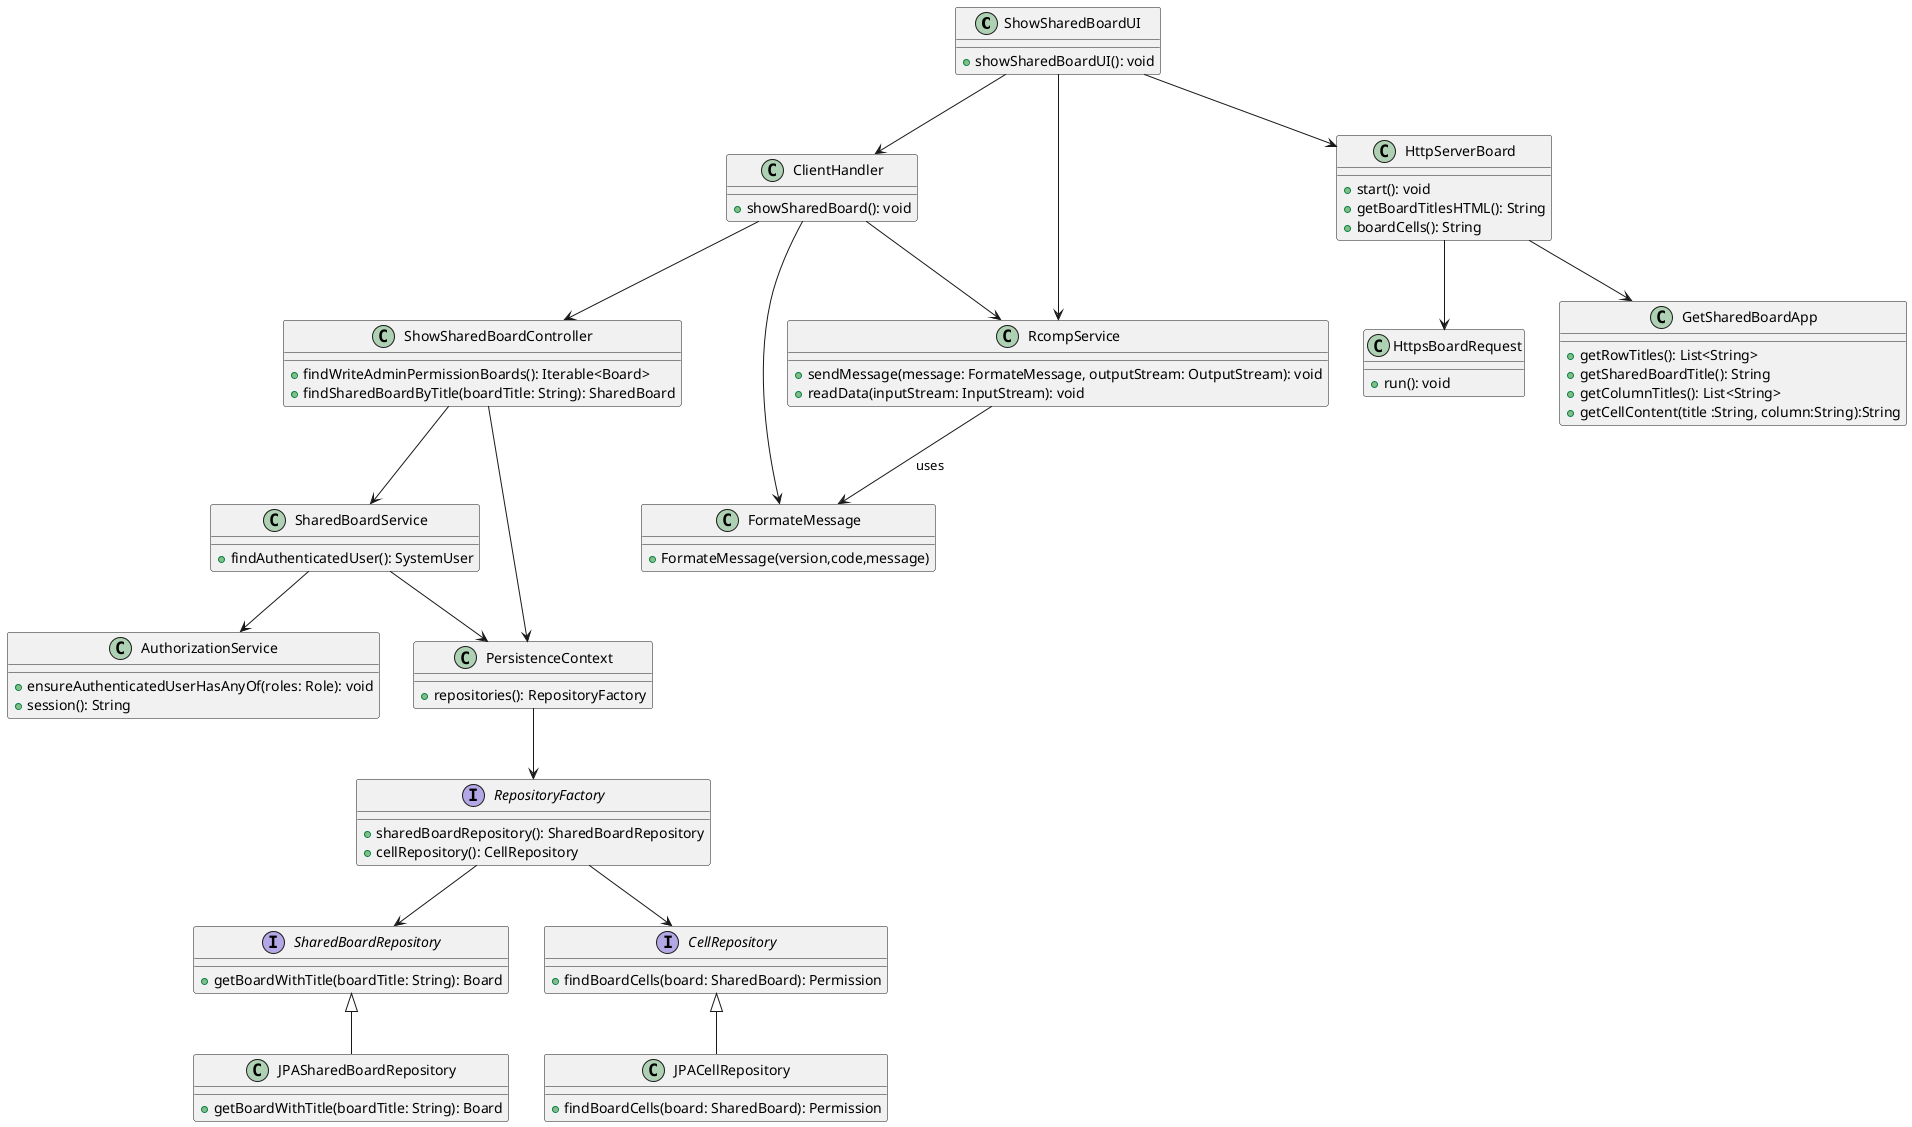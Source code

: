 @startuml
class ShowSharedBoardUI {
+showSharedBoardUI(): void
}
class ClientHandler {
   +showSharedBoard(): void
  }

class ShowSharedBoardController {
  + findWriteAdminPermissionBoards(): Iterable<Board>
  + findSharedBoardByTitle(boardTitle: String): SharedBoard

}

class SharedBoardService {
  + findAuthenticatedUser(): SystemUser
}


class RcompService {
  + sendMessage(message: FormateMessage, outputStream: OutputStream): void
  + readData(inputStream: InputStream): void
}

class AuthorizationService {
  + ensureAuthenticatedUserHasAnyOf(roles: Role): void
  + session(): String
}


class FormateMessage {
  +FormateMessage(version,code,message)
}

class PersistenceContext {
  + repositories(): RepositoryFactory
}
interface RepositoryFactory {
  + sharedBoardRepository(): SharedBoardRepository
  + cellRepository(): CellRepository
}

interface CellRepository {
  + findBoardCells(board: SharedBoard): Permission
}
class JPACellRepository {
  + findBoardCells(board: SharedBoard): Permission
}

interface SharedBoardRepository {
  + getBoardWithTitle(boardTitle: String): Board
}
class JPASharedBoardRepository {
  + getBoardWithTitle(boardTitle: String): Board
}
class HttpServerBoard{
+start(): void
+getBoardTitlesHTML(): String
+boardCells(): String
}
class HttpsBoardRequest{
+run(): void
}
class GetSharedBoardApp{
+getRowTitles(): List<String>
+getSharedBoardTitle(): String
+getColumnTitles(): List<String>
+getCellContent(title :String, column:String):String
}
HttpServerBoard --> HttpsBoardRequest
HttpServerBoard--> GetSharedBoardApp
ShowSharedBoardUI-->HttpServerBoard
ShowSharedBoardUI-->ClientHandler
ShowSharedBoardUI-->RcompService
ClientHandler-->ShowSharedBoardController
ClientHandler-->RcompService
ClientHandler-->FormateMessage
RcompService-->FormateMessage:uses
ShowSharedBoardController--> PersistenceContext
ShowSharedBoardController-->SharedBoardService
SharedBoardService--> PersistenceContext
PersistenceContext-->RepositoryFactory
RepositoryFactory-->SharedBoardRepository
RepositoryFactory-->CellRepository
SharedBoardService-->AuthorizationService
JPACellRepository-up-|>CellRepository
JPASharedBoardRepository-up-|>SharedBoardRepository
@enduml

